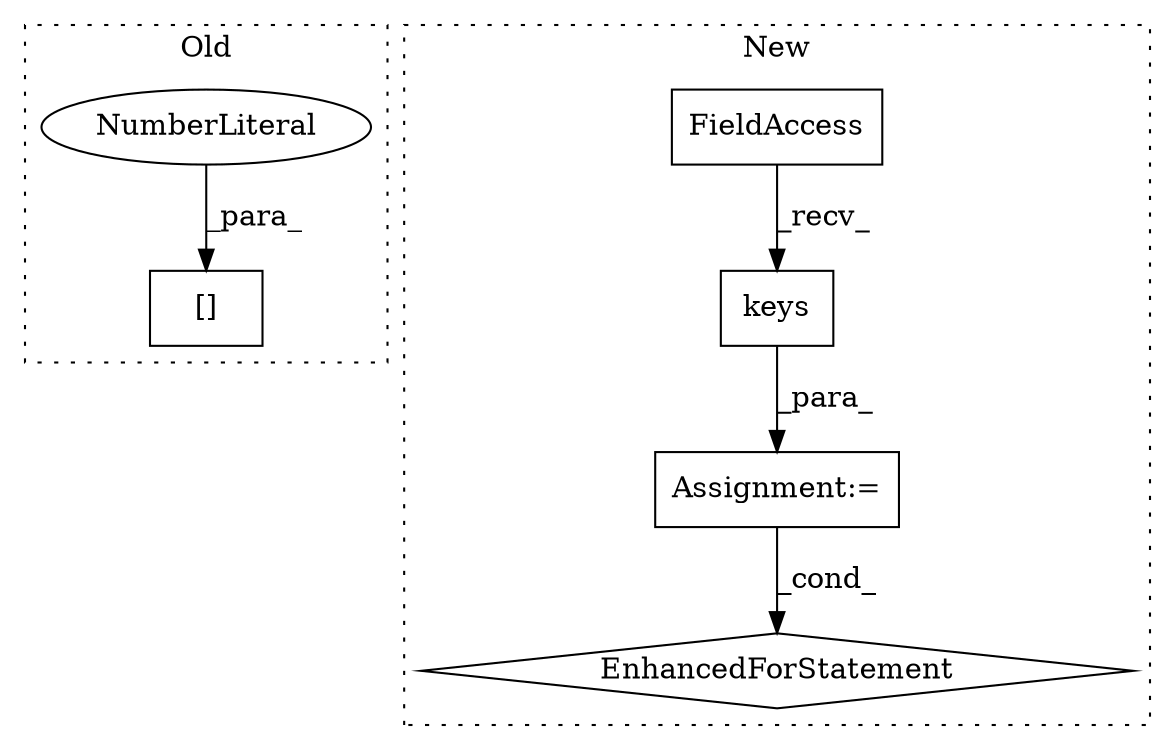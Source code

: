 digraph G {
subgraph cluster0 {
1 [label="[]" a="2" s="5185,5295" l="109,1" shape="box"];
4 [label="NumberLiteral" a="34" s="5294" l="1" shape="ellipse"];
label = "Old";
style="dotted";
}
subgraph cluster1 {
2 [label="keys" a="32" s="5327" l="6" shape="box"];
3 [label="Assignment:=" a="7" s="5241,5333" l="53,2" shape="box"];
5 [label="FieldAccess" a="22" s="5304" l="22" shape="box"];
6 [label="EnhancedForStatement" a="70" s="5343,5436" l="57,2" shape="diamond"];
label = "New";
style="dotted";
}
2 -> 3 [label="_para_"];
3 -> 6 [label="_cond_"];
4 -> 1 [label="_para_"];
5 -> 2 [label="_recv_"];
}
